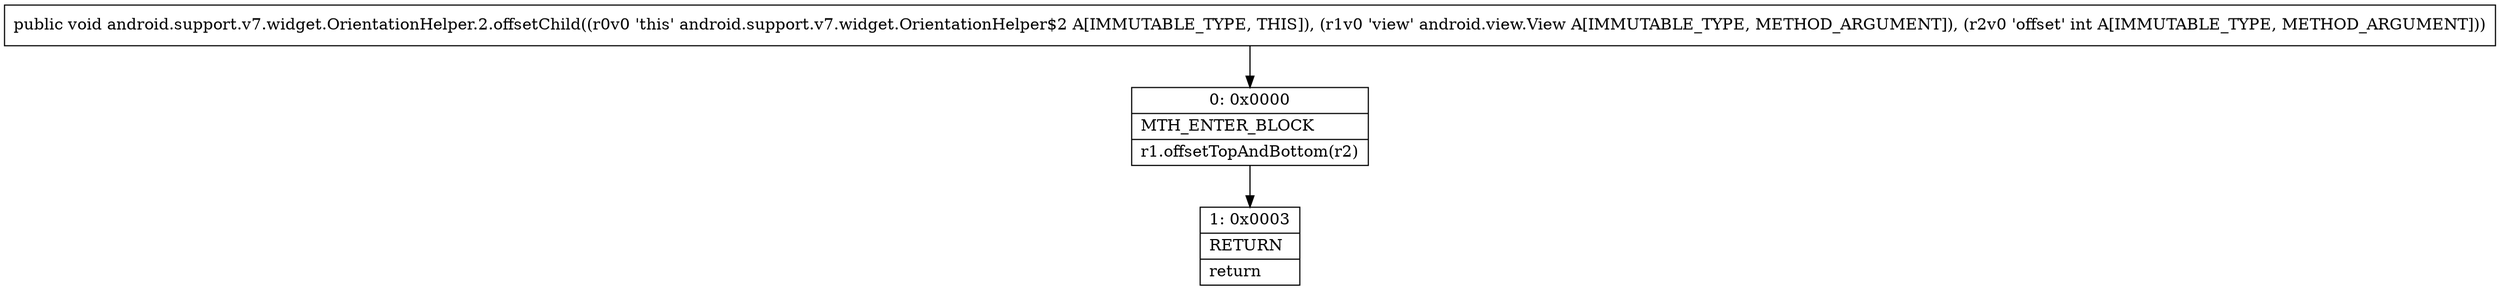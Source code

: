 digraph "CFG forandroid.support.v7.widget.OrientationHelper.2.offsetChild(Landroid\/view\/View;I)V" {
Node_0 [shape=record,label="{0\:\ 0x0000|MTH_ENTER_BLOCK\l|r1.offsetTopAndBottom(r2)\l}"];
Node_1 [shape=record,label="{1\:\ 0x0003|RETURN\l|return\l}"];
MethodNode[shape=record,label="{public void android.support.v7.widget.OrientationHelper.2.offsetChild((r0v0 'this' android.support.v7.widget.OrientationHelper$2 A[IMMUTABLE_TYPE, THIS]), (r1v0 'view' android.view.View A[IMMUTABLE_TYPE, METHOD_ARGUMENT]), (r2v0 'offset' int A[IMMUTABLE_TYPE, METHOD_ARGUMENT])) }"];
MethodNode -> Node_0;
Node_0 -> Node_1;
}

